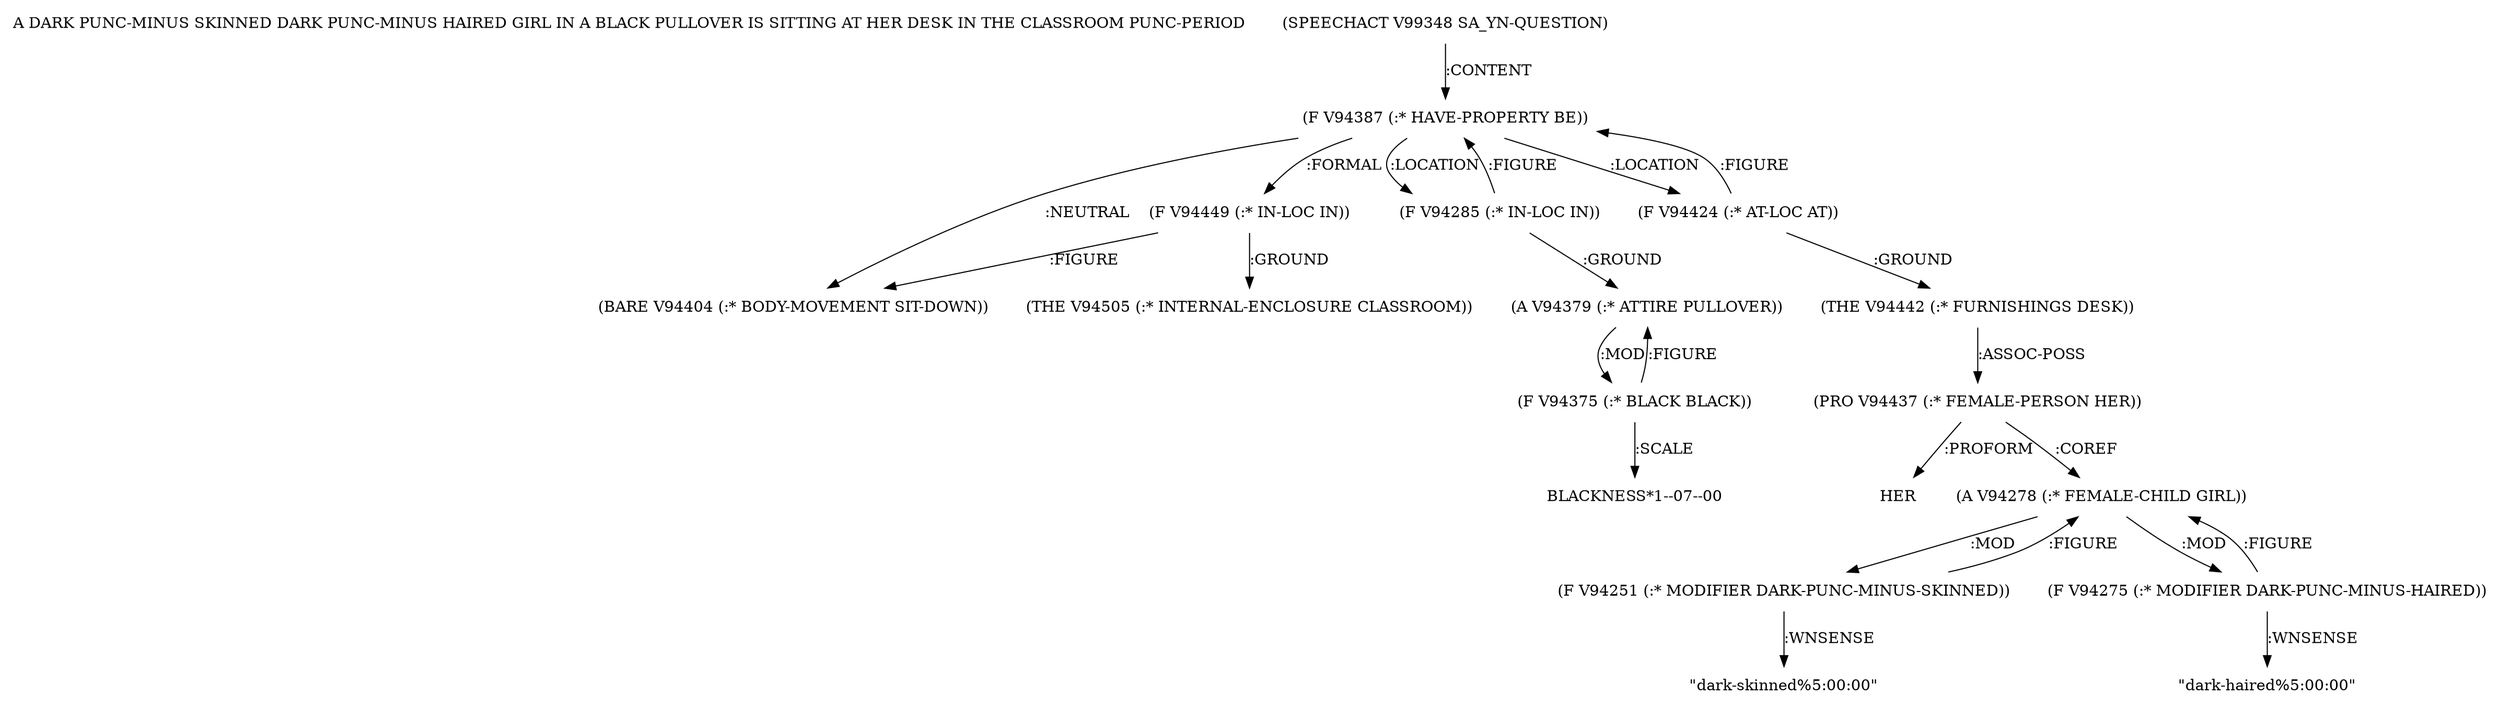 digraph Terms {
  node [shape=none]
  "A DARK PUNC-MINUS SKINNED DARK PUNC-MINUS HAIRED GIRL IN A BLACK PULLOVER IS SITTING AT HER DESK IN THE CLASSROOM PUNC-PERIOD"
  "V99348" [label="(SPEECHACT V99348 SA_YN-QUESTION)"]
  "V99348" -> "V94387" [label=":CONTENT"]
  "V94387" [label="(F V94387 (:* HAVE-PROPERTY BE))"]
  "V94387" -> "V94404" [label=":NEUTRAL"]
  "V94387" -> "V94449" [label=":FORMAL"]
  "V94387" -> "V94285" [label=":LOCATION"]
  "V94387" -> "V94424" [label=":LOCATION"]
  "V94285" [label="(F V94285 (:* IN-LOC IN))"]
  "V94285" -> "V94379" [label=":GROUND"]
  "V94285" -> "V94387" [label=":FIGURE"]
  "V94379" [label="(A V94379 (:* ATTIRE PULLOVER))"]
  "V94379" -> "V94375" [label=":MOD"]
  "V94375" [label="(F V94375 (:* BLACK BLACK))"]
  "V94375" -> "V94379" [label=":FIGURE"]
  "V94375" -> "NT106203" [label=":SCALE"]
  "NT106203" [label="BLACKNESS*1--07--00"]
  "V94404" [label="(BARE V94404 (:* BODY-MOVEMENT SIT-DOWN))"]
  "V94424" [label="(F V94424 (:* AT-LOC AT))"]
  "V94424" -> "V94442" [label=":GROUND"]
  "V94424" -> "V94387" [label=":FIGURE"]
  "V94442" [label="(THE V94442 (:* FURNISHINGS DESK))"]
  "V94442" -> "V94437" [label=":ASSOC-POSS"]
  "V94437" [label="(PRO V94437 (:* FEMALE-PERSON HER))"]
  "V94437" -> "NT106204" [label=":PROFORM"]
  "NT106204" [label="HER"]
  "V94437" -> "V94278" [label=":COREF"]
  "V94449" [label="(F V94449 (:* IN-LOC IN))"]
  "V94449" -> "V94505" [label=":GROUND"]
  "V94449" -> "V94404" [label=":FIGURE"]
  "V94505" [label="(THE V94505 (:* INTERNAL-ENCLOSURE CLASSROOM))"]
  "V94278" [label="(A V94278 (:* FEMALE-CHILD GIRL))"]
  "V94278" -> "V94251" [label=":MOD"]
  "V94278" -> "V94275" [label=":MOD"]
  "V94251" [label="(F V94251 (:* MODIFIER DARK-PUNC-MINUS-SKINNED))"]
  "V94251" -> "V94278" [label=":FIGURE"]
  "V94251" -> "NT106205" [label=":WNSENSE"]
  "NT106205" [label="\"dark-skinned%5:00:00\""]
  "V94275" [label="(F V94275 (:* MODIFIER DARK-PUNC-MINUS-HAIRED))"]
  "V94275" -> "V94278" [label=":FIGURE"]
  "V94275" -> "NT106206" [label=":WNSENSE"]
  "NT106206" [label="\"dark-haired%5:00:00\""]
}
